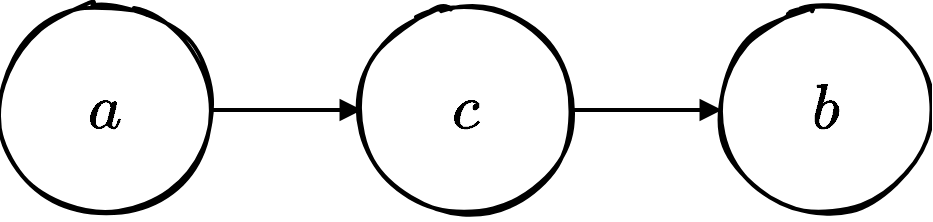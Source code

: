 <mxfile version="13.7.3" type="device"><diagram id="Z6ZnRCBgsvafxGbzeIP-" name="Page-1"><mxGraphModel dx="2031" dy="4247" grid="1" gridSize="10" guides="1" tooltips="1" connect="1" arrows="1" fold="1" page="1" pageScale="1" pageWidth="500" pageHeight="500" math="1" shadow="0"><root><mxCell id="0"/><object label="nodes&#10;" id="1"><mxCell parent="0"/></object><object label="distrib" id="sO9bxbikf-4URry5FpEM-25"><mxCell parent="0"/></object><mxCell id="YVzC-aATqKcf8MKqJwcv-3" value="&lt;font style=&quot;font-size: 27px&quot;&gt;$$ b $$&lt;/font&gt;" style="ellipse;whiteSpace=wrap;html=1;strokeWidth=2;fillWeight=2;hachureGap=8;fillColor=none;fillStyle=solid;sketch=1;" parent="sO9bxbikf-4URry5FpEM-25" vertex="1"><mxGeometry x="830" y="-2910" width="103.5" height="108.0" as="geometry"/></mxCell><mxCell id="YVzC-aATqKcf8MKqJwcv-4" value="&lt;font style=&quot;font-size: 27px&quot;&gt;$$ c $$&lt;/font&gt;" style="ellipse;whiteSpace=wrap;html=1;strokeWidth=2;fillWeight=2;hachureGap=8;fillColor=none;fillStyle=solid;sketch=1;" parent="sO9bxbikf-4URry5FpEM-25" vertex="1"><mxGeometry x="650" y="-2910" width="103.5" height="108.0" as="geometry"/></mxCell><mxCell id="YVzC-aATqKcf8MKqJwcv-5" value="&lt;font style=&quot;font-size: 27px&quot;&gt;$$ a $$&lt;/font&gt;" style="ellipse;whiteSpace=wrap;html=1;strokeWidth=2;fillWeight=2;hachureGap=8;fillColor=none;fillStyle=solid;sketch=1;" parent="sO9bxbikf-4URry5FpEM-25" vertex="1"><mxGeometry x="470" y="-2910" width="103.5" height="108.0" as="geometry"/></mxCell><mxCell id="YVzC-aATqKcf8MKqJwcv-6" value="" style="endArrow=block;html=1;exitX=1;exitY=0.5;exitDx=0;exitDy=0;entryX=0;entryY=0.5;entryDx=0;entryDy=0;endFill=1;strokeWidth=2;" parent="sO9bxbikf-4URry5FpEM-25" source="YVzC-aATqKcf8MKqJwcv-4" target="YVzC-aATqKcf8MKqJwcv-3" edge="1"><mxGeometry width="50" height="50" relative="1" as="geometry"><mxPoint x="590.75" y="-2682" as="sourcePoint"/><mxPoint x="648.25" y="-2742" as="targetPoint"/></mxGeometry></mxCell><mxCell id="YVzC-aATqKcf8MKqJwcv-7" value="" style="endArrow=none;html=1;entryX=1;entryY=0.5;entryDx=0;entryDy=0;endFill=0;strokeWidth=2;exitX=0;exitY=0.5;exitDx=0;exitDy=0;startArrow=block;startFill=1;" parent="sO9bxbikf-4URry5FpEM-25" source="YVzC-aATqKcf8MKqJwcv-4" target="YVzC-aATqKcf8MKqJwcv-5" edge="1"><mxGeometry width="50" height="50" relative="1" as="geometry"><mxPoint x="550.5" y="-2814" as="sourcePoint"/><mxPoint x="740.25" y="-2767.008" as="targetPoint"/></mxGeometry></mxCell><object label="arrows" id="sO9bxbikf-4URry5FpEM-26"><mxCell parent="0"/></object></root></mxGraphModel></diagram></mxfile>